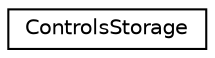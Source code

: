 digraph "圖形化之類別階層"
{
 // LATEX_PDF_SIZE
  edge [fontname="Helvetica",fontsize="10",labelfontname="Helvetica",labelfontsize="10"];
  node [fontname="Helvetica",fontsize="10",shape=record];
  rankdir="LR";
  Node0 [label="ControlsStorage",height=0.2,width=0.4,color="black", fillcolor="white", style="filled",URL="$classChem4Word_1_1Core_1_1ControlsStorage.html",tooltip="/summary>"];
}
